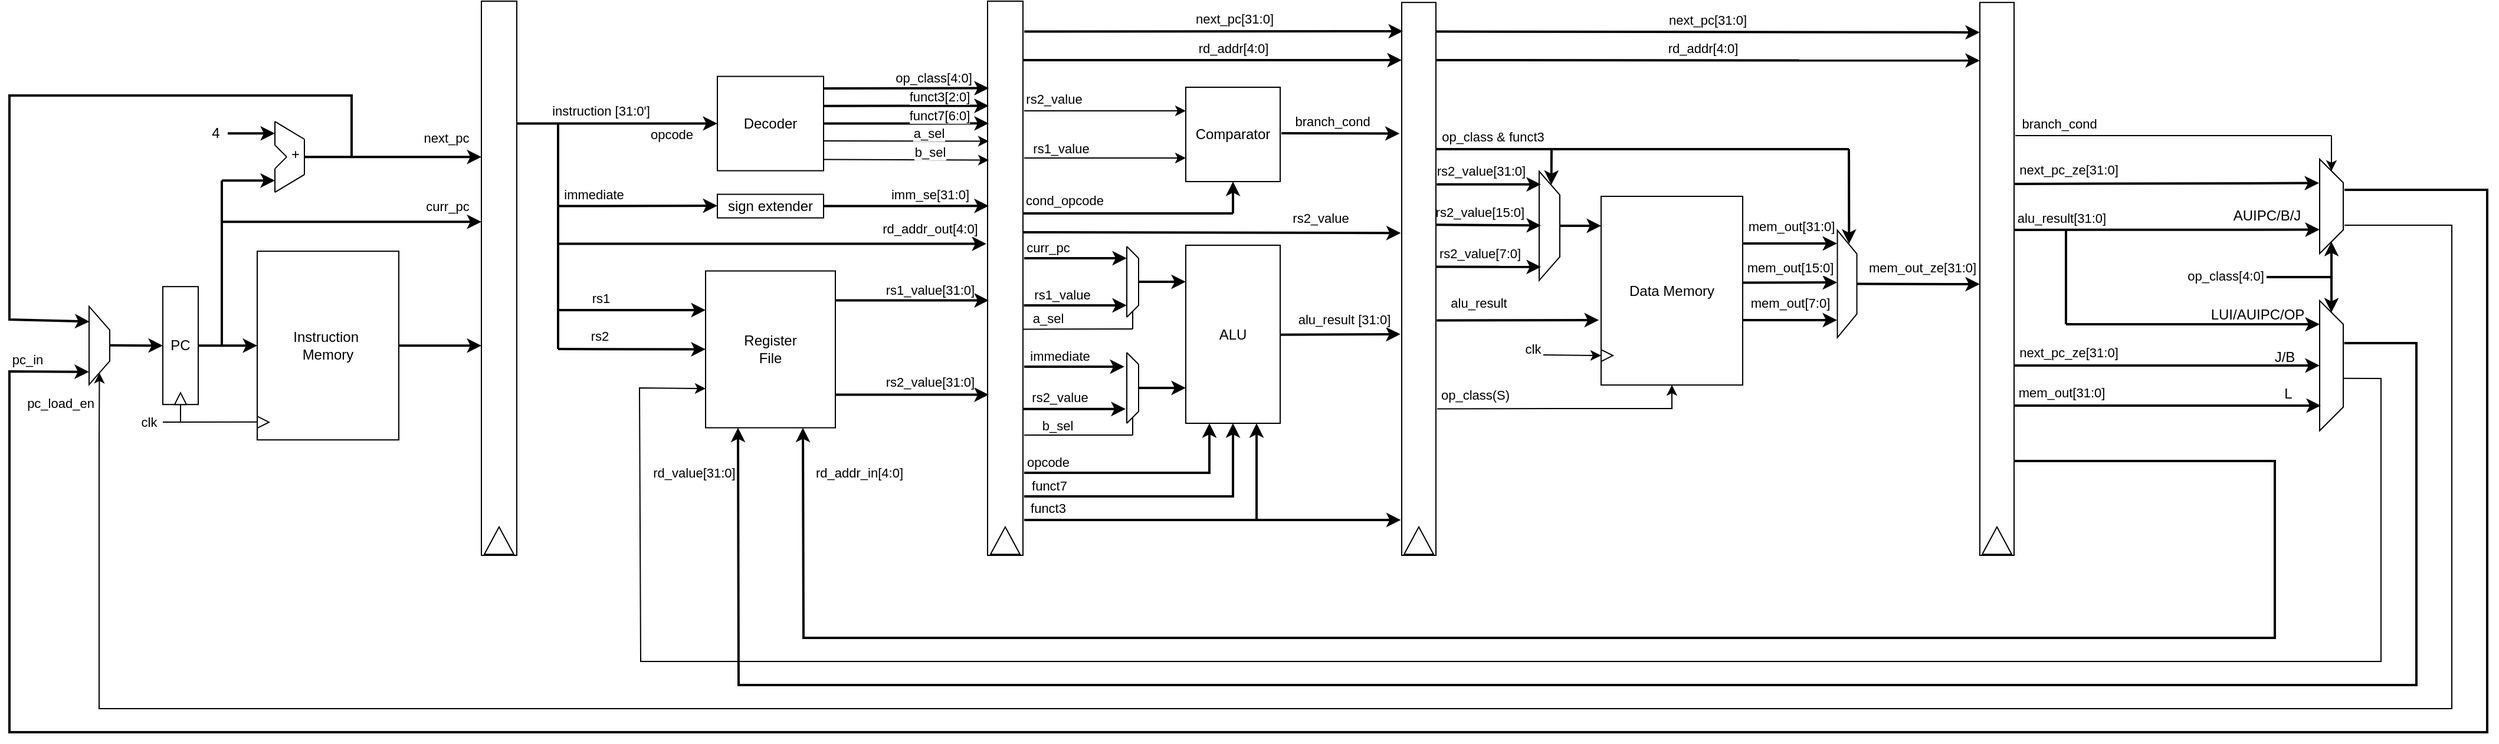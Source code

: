 <mxfile version="27.1.6">
  <diagram name="Page-1" id="jeAPe12Jvo0AdcUDKuSi">
    <mxGraphModel dx="3940" dy="2278" grid="1" gridSize="10" guides="1" tooltips="1" connect="1" arrows="1" fold="1" page="1" pageScale="1" pageWidth="827" pageHeight="1169" math="0" shadow="0">
      <root>
        <mxCell id="0" />
        <mxCell id="1" parent="0" />
        <mxCell id="GgWPGhP955FBsJjcMlRA-1" style="edgeStyle=orthogonalEdgeStyle;rounded=0;orthogonalLoop=1;jettySize=auto;html=1;exitX=1;exitY=0.5;exitDx=0;exitDy=0;strokeWidth=2;" parent="1" source="GgWPGhP955FBsJjcMlRA-3" edge="1">
          <mxGeometry relative="1" as="geometry">
            <mxPoint x="570" y="432.08" as="targetPoint" />
          </mxGeometry>
        </mxCell>
        <mxCell id="GgWPGhP955FBsJjcMlRA-3" value="&lt;div&gt;Instruction&amp;nbsp;&lt;/div&gt;&lt;div&gt;Memory&lt;/div&gt;" style="rounded=0;whiteSpace=wrap;html=1;" parent="1" vertex="1">
          <mxGeometry x="380" y="352.08" width="120" height="160" as="geometry" />
        </mxCell>
        <mxCell id="GgWPGhP955FBsJjcMlRA-8" style="edgeStyle=orthogonalEdgeStyle;rounded=0;orthogonalLoop=1;jettySize=auto;html=1;exitX=1;exitY=0.5;exitDx=0;exitDy=0;entryX=0;entryY=0.5;entryDx=0;entryDy=0;strokeWidth=2;" parent="1" source="GgWPGhP955FBsJjcMlRA-9" target="GgWPGhP955FBsJjcMlRA-3" edge="1">
          <mxGeometry relative="1" as="geometry" />
        </mxCell>
        <mxCell id="GgWPGhP955FBsJjcMlRA-9" value="PC" style="rounded=0;whiteSpace=wrap;html=1;" parent="1" vertex="1">
          <mxGeometry x="300" y="382.08" width="30" height="100" as="geometry" />
        </mxCell>
        <mxCell id="GgWPGhP955FBsJjcMlRA-10" value="" style="endArrow=classic;html=1;rounded=0;strokeWidth=2;entryX=0.794;entryY=1.006;entryDx=0;entryDy=0;entryPerimeter=0;" parent="1" edge="1">
          <mxGeometry width="50" height="50" relative="1" as="geometry">
            <mxPoint x="2149" y="300" as="sourcePoint" />
            <mxPoint x="237.4" y="454.358" as="targetPoint" />
            <Array as="points">
              <mxPoint x="2270" y="300" />
              <mxPoint x="2270" y="760" />
              <mxPoint x="170" y="760" />
              <mxPoint x="170" y="454" />
            </Array>
          </mxGeometry>
        </mxCell>
        <mxCell id="GgWPGhP955FBsJjcMlRA-237" value="pc_in" style="edgeLabel;html=1;align=center;verticalAlign=middle;resizable=0;points=[];" parent="GgWPGhP955FBsJjcMlRA-10" vertex="1" connectable="0">
          <mxGeometry x="0.966" y="2" relative="1" as="geometry">
            <mxPoint x="-1" y="-8" as="offset" />
          </mxGeometry>
        </mxCell>
        <mxCell id="GgWPGhP955FBsJjcMlRA-12" value="" style="endArrow=classic;html=1;rounded=0;entryX=1;entryY=0.5;entryDx=0;entryDy=0;" parent="1" target="_0MflfALVSfiB-92yCqd-18" edge="1">
          <mxGeometry width="50" height="50" relative="1" as="geometry">
            <mxPoint x="2149" y="330" as="sourcePoint" />
            <mxPoint x="246" y="460" as="targetPoint" />
            <Array as="points">
              <mxPoint x="2240" y="330" />
              <mxPoint x="2240" y="740" />
              <mxPoint x="246" y="740" />
              <mxPoint x="246" y="520" />
            </Array>
          </mxGeometry>
        </mxCell>
        <mxCell id="_0MflfALVSfiB-92yCqd-2" value="pc_load_en" style="edgeLabel;html=1;align=center;verticalAlign=middle;resizable=0;points=[];" parent="GgWPGhP955FBsJjcMlRA-12" vertex="1" connectable="0">
          <mxGeometry x="0.976" y="2" relative="1" as="geometry">
            <mxPoint x="-31" y="-8" as="offset" />
          </mxGeometry>
        </mxCell>
        <mxCell id="GgWPGhP955FBsJjcMlRA-14" value="" style="triangle;whiteSpace=wrap;html=1;rotation=-90;" parent="1" vertex="1">
          <mxGeometry x="310" y="472.08" width="10" height="10" as="geometry" />
        </mxCell>
        <mxCell id="GgWPGhP955FBsJjcMlRA-15" value="" style="triangle;whiteSpace=wrap;html=1;rotation=0;" parent="1" vertex="1">
          <mxGeometry x="380" y="492.08" width="10" height="10" as="geometry" />
        </mxCell>
        <mxCell id="GgWPGhP955FBsJjcMlRA-16" value="" style="endArrow=none;html=1;rounded=0;exitX=0;exitY=0.5;exitDx=0;exitDy=0;" parent="1" edge="1">
          <mxGeometry width="50" height="50" relative="1" as="geometry">
            <mxPoint x="380" y="496.91" as="sourcePoint" />
            <mxPoint x="300" y="497" as="targetPoint" />
          </mxGeometry>
        </mxCell>
        <mxCell id="GgWPGhP955FBsJjcMlRA-17" value="&lt;div&gt;clk&lt;/div&gt;" style="edgeLabel;html=1;align=center;verticalAlign=middle;resizable=0;points=[];" parent="GgWPGhP955FBsJjcMlRA-16" vertex="1" connectable="0">
          <mxGeometry x="0.845" y="-3" relative="1" as="geometry">
            <mxPoint x="-18" y="3" as="offset" />
          </mxGeometry>
        </mxCell>
        <mxCell id="GgWPGhP955FBsJjcMlRA-18" value="" style="endArrow=none;html=1;rounded=0;entryX=0;entryY=0.5;entryDx=0;entryDy=0;" parent="1" target="GgWPGhP955FBsJjcMlRA-14" edge="1">
          <mxGeometry width="50" height="50" relative="1" as="geometry">
            <mxPoint x="315" y="492.08" as="sourcePoint" />
            <mxPoint x="314.83" y="482.08" as="targetPoint" />
            <Array as="points" />
          </mxGeometry>
        </mxCell>
        <mxCell id="GgWPGhP955FBsJjcMlRA-19" value="" style="endArrow=none;html=1;rounded=0;entryX=0;entryY=0.5;entryDx=0;entryDy=0;movable=1;resizable=1;rotatable=1;deletable=1;editable=1;locked=0;connectable=1;endSize=6;spacing=1;" parent="1" target="GgWPGhP955FBsJjcMlRA-14" edge="1">
          <mxGeometry width="50" height="50" relative="1" as="geometry">
            <mxPoint x="315" y="497.08" as="sourcePoint" />
            <mxPoint x="315" y="482.08" as="targetPoint" />
            <Array as="points" />
          </mxGeometry>
        </mxCell>
        <mxCell id="GgWPGhP955FBsJjcMlRA-20" value="" style="endArrow=classic;html=1;rounded=0;strokeWidth=2;" parent="1" edge="1">
          <mxGeometry width="50" height="50" relative="1" as="geometry">
            <mxPoint x="350" y="327.08" as="sourcePoint" />
            <mxPoint x="570" y="327.08" as="targetPoint" />
          </mxGeometry>
        </mxCell>
        <mxCell id="GgWPGhP955FBsJjcMlRA-21" value="curr_pc" style="edgeLabel;html=1;align=center;verticalAlign=middle;resizable=0;points=[];" parent="GgWPGhP955FBsJjcMlRA-20" vertex="1" connectable="0">
          <mxGeometry x="-0.001" y="3" relative="1" as="geometry">
            <mxPoint x="81" y="-10" as="offset" />
          </mxGeometry>
        </mxCell>
        <mxCell id="GgWPGhP955FBsJjcMlRA-22" value="" style="endArrow=classic;html=1;rounded=0;strokeWidth=2;" parent="1" edge="1">
          <mxGeometry width="50" height="50" relative="1" as="geometry">
            <mxPoint x="420" y="272.08" as="sourcePoint" />
            <mxPoint x="570" y="272.08" as="targetPoint" />
          </mxGeometry>
        </mxCell>
        <mxCell id="GgWPGhP955FBsJjcMlRA-23" value="next_pc" style="edgeLabel;html=1;align=center;verticalAlign=middle;resizable=0;points=[];" parent="GgWPGhP955FBsJjcMlRA-22" vertex="1" connectable="0">
          <mxGeometry x="0.298" relative="1" as="geometry">
            <mxPoint x="22" y="-16" as="offset" />
          </mxGeometry>
        </mxCell>
        <mxCell id="GgWPGhP955FBsJjcMlRA-24" value="" style="endArrow=none;html=1;rounded=0;" parent="1" edge="1">
          <mxGeometry width="50" height="50" relative="1" as="geometry">
            <mxPoint x="395" y="302.08" as="sourcePoint" />
            <mxPoint x="420" y="287.08" as="targetPoint" />
          </mxGeometry>
        </mxCell>
        <mxCell id="GgWPGhP955FBsJjcMlRA-25" value="" style="endArrow=none;html=1;rounded=0;" parent="1" edge="1">
          <mxGeometry width="50" height="50" relative="1" as="geometry">
            <mxPoint x="420" y="287.08" as="sourcePoint" />
            <mxPoint x="420" y="257.08" as="targetPoint" />
          </mxGeometry>
        </mxCell>
        <mxCell id="GgWPGhP955FBsJjcMlRA-26" value="" style="endArrow=none;html=1;rounded=0;" parent="1" edge="1">
          <mxGeometry width="50" height="50" relative="1" as="geometry">
            <mxPoint x="395" y="242.08" as="sourcePoint" />
            <mxPoint x="420" y="257.08" as="targetPoint" />
          </mxGeometry>
        </mxCell>
        <mxCell id="GgWPGhP955FBsJjcMlRA-27" value="" style="endArrow=none;html=1;rounded=0;" parent="1" edge="1">
          <mxGeometry width="50" height="50" relative="1" as="geometry">
            <mxPoint x="395" y="282.08" as="sourcePoint" />
            <mxPoint x="395" y="302.08" as="targetPoint" />
          </mxGeometry>
        </mxCell>
        <mxCell id="GgWPGhP955FBsJjcMlRA-28" value="" style="endArrow=none;html=1;rounded=0;" parent="1" edge="1">
          <mxGeometry width="50" height="50" relative="1" as="geometry">
            <mxPoint x="395" y="242.08" as="sourcePoint" />
            <mxPoint x="395" y="262.08" as="targetPoint" />
          </mxGeometry>
        </mxCell>
        <mxCell id="GgWPGhP955FBsJjcMlRA-29" value="" style="endArrow=none;html=1;rounded=0;" parent="1" edge="1">
          <mxGeometry width="50" height="50" relative="1" as="geometry">
            <mxPoint x="395" y="282.08" as="sourcePoint" />
            <mxPoint x="405" y="272.08" as="targetPoint" />
          </mxGeometry>
        </mxCell>
        <mxCell id="GgWPGhP955FBsJjcMlRA-30" value="" style="endArrow=none;html=1;rounded=0;" parent="1" edge="1">
          <mxGeometry width="50" height="50" relative="1" as="geometry">
            <mxPoint x="395" y="262.08" as="sourcePoint" />
            <mxPoint x="405" y="272.08" as="targetPoint" />
          </mxGeometry>
        </mxCell>
        <mxCell id="GgWPGhP955FBsJjcMlRA-31" value="&lt;div&gt;+&lt;/div&gt;" style="text;html=1;align=center;verticalAlign=middle;whiteSpace=wrap;rounded=0;" parent="1" vertex="1">
          <mxGeometry x="405" y="267.08" width="15" height="5" as="geometry" />
        </mxCell>
        <mxCell id="GgWPGhP955FBsJjcMlRA-32" value="" style="endArrow=none;html=1;rounded=0;strokeWidth=2;" parent="1" edge="1">
          <mxGeometry width="50" height="50" relative="1" as="geometry">
            <mxPoint x="350" y="432.08" as="sourcePoint" />
            <mxPoint x="350" y="292.08" as="targetPoint" />
          </mxGeometry>
        </mxCell>
        <mxCell id="GgWPGhP955FBsJjcMlRA-33" value="&lt;div&gt;4&lt;/div&gt;" style="text;html=1;align=center;verticalAlign=middle;whiteSpace=wrap;rounded=0;" parent="1" vertex="1">
          <mxGeometry x="340" y="237.08" width="10" height="30" as="geometry" />
        </mxCell>
        <mxCell id="GgWPGhP955FBsJjcMlRA-34" value="" style="endArrow=classic;html=1;rounded=0;strokeWidth=2;" parent="1" edge="1">
          <mxGeometry width="50" height="50" relative="1" as="geometry">
            <mxPoint x="350" y="292.08" as="sourcePoint" />
            <mxPoint x="395" y="292.08" as="targetPoint" />
          </mxGeometry>
        </mxCell>
        <mxCell id="GgWPGhP955FBsJjcMlRA-35" value="" style="endArrow=classic;html=1;rounded=0;strokeWidth=2;" parent="1" edge="1">
          <mxGeometry width="50" height="50" relative="1" as="geometry">
            <mxPoint x="355" y="252.08" as="sourcePoint" />
            <mxPoint x="395" y="252.08" as="targetPoint" />
          </mxGeometry>
        </mxCell>
        <mxCell id="GgWPGhP955FBsJjcMlRA-55" value="" style="endArrow=classic;html=1;rounded=0;entryX=0;entryY=0.75;entryDx=0;entryDy=0;exitX=0.598;exitY=0.009;exitDx=0;exitDy=0;exitPerimeter=0;" parent="1" source="GgWPGhP955FBsJjcMlRA-178" edge="1" target="gbBY1x8hugoj5Ck36s1q-1">
          <mxGeometry width="50" height="50" relative="1" as="geometry">
            <mxPoint x="2150" y="460" as="sourcePoint" />
            <mxPoint x="760" y="503" as="targetPoint" />
            <Array as="points">
              <mxPoint x="2180" y="460" />
              <mxPoint x="2180" y="700" />
              <mxPoint x="705" y="700" />
              <mxPoint x="704" y="468" />
            </Array>
          </mxGeometry>
        </mxCell>
        <mxCell id="GgWPGhP955FBsJjcMlRA-95" value="" style="endArrow=classic;html=1;rounded=0;strokeWidth=2;entryX=0.25;entryY=1;entryDx=0;entryDy=0;exitX=0.326;exitY=-0.04;exitDx=0;exitDy=0;exitPerimeter=0;" parent="1" source="GgWPGhP955FBsJjcMlRA-178" target="gbBY1x8hugoj5Ck36s1q-1" edge="1">
          <mxGeometry width="50" height="50" relative="1" as="geometry">
            <mxPoint x="2260" y="400" as="sourcePoint" />
            <mxPoint x="760" y="526" as="targetPoint" />
            <Array as="points">
              <mxPoint x="2210" y="430" />
              <mxPoint x="2210" y="720" />
              <mxPoint x="788" y="720" />
            </Array>
          </mxGeometry>
        </mxCell>
        <mxCell id="gbBY1x8hugoj5Ck36s1q-50" value="rd_value[31:0]" style="edgeLabel;html=1;align=center;verticalAlign=middle;resizable=0;points=[];" vertex="1" connectable="0" parent="GgWPGhP955FBsJjcMlRA-95">
          <mxGeometry x="0.941" y="-1" relative="1" as="geometry">
            <mxPoint x="-39" y="-21" as="offset" />
          </mxGeometry>
        </mxCell>
        <mxCell id="GgWPGhP955FBsJjcMlRA-97" value="Comparator" style="whiteSpace=wrap;html=1;aspect=fixed;" parent="1" vertex="1">
          <mxGeometry x="1167" y="213" width="80" height="80" as="geometry" />
        </mxCell>
        <mxCell id="GgWPGhP955FBsJjcMlRA-98" value="" style="endArrow=none;html=1;rounded=0;" parent="1" edge="1">
          <mxGeometry width="50" height="50" relative="1" as="geometry">
            <mxPoint x="1117" y="498" as="sourcePoint" />
            <mxPoint x="1127" y="488" as="targetPoint" />
          </mxGeometry>
        </mxCell>
        <mxCell id="GgWPGhP955FBsJjcMlRA-99" value="" style="endArrow=none;html=1;rounded=0;" parent="1" edge="1">
          <mxGeometry width="50" height="50" relative="1" as="geometry">
            <mxPoint x="1117" y="438" as="sourcePoint" />
            <mxPoint x="1127" y="448" as="targetPoint" />
          </mxGeometry>
        </mxCell>
        <mxCell id="GgWPGhP955FBsJjcMlRA-100" value="" style="endArrow=none;html=1;rounded=0;" parent="1" edge="1">
          <mxGeometry width="50" height="50" relative="1" as="geometry">
            <mxPoint x="1127" y="488" as="sourcePoint" />
            <mxPoint x="1127" y="448" as="targetPoint" />
          </mxGeometry>
        </mxCell>
        <mxCell id="GgWPGhP955FBsJjcMlRA-101" value="" style="endArrow=none;html=1;rounded=0;" parent="1" edge="1">
          <mxGeometry width="50" height="50" relative="1" as="geometry">
            <mxPoint x="1117" y="498" as="sourcePoint" />
            <mxPoint x="1117" y="438" as="targetPoint" />
          </mxGeometry>
        </mxCell>
        <mxCell id="GgWPGhP955FBsJjcMlRA-102" value="" style="endArrow=none;html=1;rounded=0;" parent="1" edge="1">
          <mxGeometry width="50" height="50" relative="1" as="geometry">
            <mxPoint x="1117" y="408" as="sourcePoint" />
            <mxPoint x="1127" y="398" as="targetPoint" />
          </mxGeometry>
        </mxCell>
        <mxCell id="GgWPGhP955FBsJjcMlRA-103" value="" style="endArrow=none;html=1;rounded=0;" parent="1" edge="1">
          <mxGeometry width="50" height="50" relative="1" as="geometry">
            <mxPoint x="1117" y="348" as="sourcePoint" />
            <mxPoint x="1127" y="358" as="targetPoint" />
          </mxGeometry>
        </mxCell>
        <mxCell id="GgWPGhP955FBsJjcMlRA-104" value="" style="endArrow=none;html=1;rounded=0;" parent="1" edge="1">
          <mxGeometry width="50" height="50" relative="1" as="geometry">
            <mxPoint x="1127" y="398" as="sourcePoint" />
            <mxPoint x="1127" y="358" as="targetPoint" />
          </mxGeometry>
        </mxCell>
        <mxCell id="GgWPGhP955FBsJjcMlRA-105" value="" style="endArrow=none;html=1;rounded=0;" parent="1" edge="1">
          <mxGeometry width="50" height="50" relative="1" as="geometry">
            <mxPoint x="1117" y="408" as="sourcePoint" />
            <mxPoint x="1117" y="348" as="targetPoint" />
          </mxGeometry>
        </mxCell>
        <mxCell id="GgWPGhP955FBsJjcMlRA-106" value="&lt;div&gt;ALU&lt;/div&gt;" style="rounded=0;whiteSpace=wrap;html=1;rotation=0;" parent="1" vertex="1">
          <mxGeometry x="1167" y="347" width="80" height="151" as="geometry" />
        </mxCell>
        <mxCell id="GgWPGhP955FBsJjcMlRA-107" value="" style="endArrow=classic;html=1;rounded=0;strokeWidth=2;" parent="1" edge="1">
          <mxGeometry width="50" height="50" relative="1" as="geometry">
            <mxPoint x="1127" y="378" as="sourcePoint" />
            <mxPoint x="1167" y="378" as="targetPoint" />
          </mxGeometry>
        </mxCell>
        <mxCell id="GgWPGhP955FBsJjcMlRA-108" value="" style="endArrow=classic;html=1;rounded=0;strokeWidth=2;" parent="1" edge="1">
          <mxGeometry width="50" height="50" relative="1" as="geometry">
            <mxPoint x="1127" y="468" as="sourcePoint" />
            <mxPoint x="1167" y="468" as="targetPoint" />
          </mxGeometry>
        </mxCell>
        <mxCell id="GgWPGhP955FBsJjcMlRA-109" value="" style="endArrow=none;html=1;rounded=0;" parent="1" edge="1">
          <mxGeometry width="50" height="50" relative="1" as="geometry">
            <mxPoint x="1122" y="418" as="sourcePoint" />
            <mxPoint x="1122" y="403" as="targetPoint" />
          </mxGeometry>
        </mxCell>
        <mxCell id="GgWPGhP955FBsJjcMlRA-110" value="" style="endArrow=none;html=1;rounded=0;" parent="1" edge="1">
          <mxGeometry width="50" height="50" relative="1" as="geometry">
            <mxPoint x="1122" y="508" as="sourcePoint" />
            <mxPoint x="1122" y="493" as="targetPoint" />
          </mxGeometry>
        </mxCell>
        <mxCell id="GgWPGhP955FBsJjcMlRA-111" value="" style="endArrow=none;html=1;rounded=0;exitX=1.004;exitY=0.592;exitDx=0;exitDy=0;exitPerimeter=0;" parent="1" source="GgWPGhP955FBsJjcMlRA-201" edge="1">
          <mxGeometry width="50" height="50" relative="1" as="geometry">
            <mxPoint x="1067" y="418" as="sourcePoint" />
            <mxPoint x="1122" y="418" as="targetPoint" />
          </mxGeometry>
        </mxCell>
        <mxCell id="GgWPGhP955FBsJjcMlRA-112" value="&lt;div&gt;a_sel&lt;/div&gt;" style="edgeLabel;html=1;align=center;verticalAlign=middle;resizable=0;points=[];" parent="GgWPGhP955FBsJjcMlRA-111" vertex="1" connectable="0">
          <mxGeometry x="-0.818" y="1" relative="1" as="geometry">
            <mxPoint x="12" y="-8" as="offset" />
          </mxGeometry>
        </mxCell>
        <mxCell id="GgWPGhP955FBsJjcMlRA-113" value="" style="endArrow=none;html=1;rounded=0;" parent="1" edge="1">
          <mxGeometry width="50" height="50" relative="1" as="geometry">
            <mxPoint x="1030" y="508" as="sourcePoint" />
            <mxPoint x="1122" y="508" as="targetPoint" />
          </mxGeometry>
        </mxCell>
        <mxCell id="GgWPGhP955FBsJjcMlRA-114" value="&lt;div&gt;b_sel&lt;/div&gt;" style="edgeLabel;html=1;align=center;verticalAlign=middle;resizable=0;points=[];" parent="GgWPGhP955FBsJjcMlRA-113" vertex="1" connectable="0">
          <mxGeometry x="-0.891" relative="1" as="geometry">
            <mxPoint x="23" y="-8" as="offset" />
          </mxGeometry>
        </mxCell>
        <mxCell id="GgWPGhP955FBsJjcMlRA-115" value="" style="endArrow=classic;html=1;rounded=0;strokeWidth=2;entryX=0.25;entryY=1;entryDx=0;entryDy=0;" parent="1" target="GgWPGhP955FBsJjcMlRA-106" edge="1">
          <mxGeometry width="50" height="50" relative="1" as="geometry">
            <mxPoint x="1030" y="540" as="sourcePoint" />
            <mxPoint x="1180" y="498" as="targetPoint" />
            <Array as="points">
              <mxPoint x="1187" y="540" />
            </Array>
          </mxGeometry>
        </mxCell>
        <mxCell id="GgWPGhP955FBsJjcMlRA-215" value="opcode" style="edgeLabel;html=1;align=center;verticalAlign=middle;resizable=0;points=[];" parent="GgWPGhP955FBsJjcMlRA-115" vertex="1" connectable="0">
          <mxGeometry x="-0.596" y="2" relative="1" as="geometry">
            <mxPoint x="-20" y="-7" as="offset" />
          </mxGeometry>
        </mxCell>
        <mxCell id="GgWPGhP955FBsJjcMlRA-118" value="" style="endArrow=classic;html=1;rounded=0;strokeWidth=2;" parent="1" edge="1">
          <mxGeometry width="50" height="50" relative="1" as="geometry">
            <mxPoint x="1030" y="450" as="sourcePoint" />
            <mxPoint x="1115" y="450" as="targetPoint" />
          </mxGeometry>
        </mxCell>
        <mxCell id="GgWPGhP955FBsJjcMlRA-119" value="immediate" style="edgeLabel;html=1;align=center;verticalAlign=middle;resizable=0;points=[];" parent="GgWPGhP955FBsJjcMlRA-118" vertex="1" connectable="0">
          <mxGeometry x="-0.691" y="-1" relative="1" as="geometry">
            <mxPoint x="17" y="-10" as="offset" />
          </mxGeometry>
        </mxCell>
        <mxCell id="GgWPGhP955FBsJjcMlRA-120" value="" style="endArrow=classic;html=1;rounded=0;strokeWidth=2;" parent="1" edge="1">
          <mxGeometry width="50" height="50" relative="1" as="geometry">
            <mxPoint x="1029" y="485.88" as="sourcePoint" />
            <mxPoint x="1116" y="485.88" as="targetPoint" />
          </mxGeometry>
        </mxCell>
        <mxCell id="GgWPGhP955FBsJjcMlRA-121" value="rs2_value" style="edgeLabel;html=1;align=center;verticalAlign=middle;resizable=0;points=[];" parent="GgWPGhP955FBsJjcMlRA-120" vertex="1" connectable="0">
          <mxGeometry x="-0.286" relative="1" as="geometry">
            <mxPoint y="-10" as="offset" />
          </mxGeometry>
        </mxCell>
        <mxCell id="GgWPGhP955FBsJjcMlRA-122" value="" style="endArrow=classic;html=1;rounded=0;strokeWidth=2;exitX=1.027;exitY=0.549;exitDx=0;exitDy=0;exitPerimeter=0;" parent="1" source="GgWPGhP955FBsJjcMlRA-201" edge="1">
          <mxGeometry width="50" height="50" relative="1" as="geometry">
            <mxPoint x="1067" y="398" as="sourcePoint" />
            <mxPoint x="1117" y="398" as="targetPoint" />
          </mxGeometry>
        </mxCell>
        <mxCell id="GgWPGhP955FBsJjcMlRA-123" value="rs1_value" style="edgeLabel;html=1;align=center;verticalAlign=middle;resizable=0;points=[];" parent="GgWPGhP955FBsJjcMlRA-122" vertex="1" connectable="0">
          <mxGeometry x="-0.615" relative="1" as="geometry">
            <mxPoint x="15" y="-9" as="offset" />
          </mxGeometry>
        </mxCell>
        <mxCell id="GgWPGhP955FBsJjcMlRA-124" value="" style="endArrow=classic;html=1;rounded=0;strokeWidth=2;" parent="1" edge="1">
          <mxGeometry width="50" height="50" relative="1" as="geometry">
            <mxPoint x="1030" y="358" as="sourcePoint" />
            <mxPoint x="1117" y="358" as="targetPoint" />
          </mxGeometry>
        </mxCell>
        <mxCell id="GgWPGhP955FBsJjcMlRA-125" value="curr_pc" style="edgeLabel;html=1;align=center;verticalAlign=middle;resizable=0;points=[];" parent="GgWPGhP955FBsJjcMlRA-124" vertex="1" connectable="0">
          <mxGeometry x="-0.768" y="1" relative="1" as="geometry">
            <mxPoint x="10" y="-8" as="offset" />
          </mxGeometry>
        </mxCell>
        <mxCell id="GgWPGhP955FBsJjcMlRA-126" value="" style="endArrow=classic;html=1;rounded=0;strokeWidth=2;" parent="1" edge="1">
          <mxGeometry width="50" height="50" relative="1" as="geometry">
            <mxPoint x="1207" y="320" as="sourcePoint" />
            <mxPoint x="1207" y="293" as="targetPoint" />
          </mxGeometry>
        </mxCell>
        <mxCell id="GgWPGhP955FBsJjcMlRA-127" value="" style="endArrow=none;html=1;rounded=0;strokeWidth=2;exitX=0.98;exitY=0.383;exitDx=0;exitDy=0;exitPerimeter=0;" parent="1" source="GgWPGhP955FBsJjcMlRA-201" edge="1">
          <mxGeometry width="50" height="50" relative="1" as="geometry">
            <mxPoint x="1067" y="318" as="sourcePoint" />
            <mxPoint x="1207" y="320" as="targetPoint" />
          </mxGeometry>
        </mxCell>
        <mxCell id="GgWPGhP955FBsJjcMlRA-128" value="cond_opcode" style="edgeLabel;html=1;align=center;verticalAlign=middle;resizable=0;points=[];" parent="GgWPGhP955FBsJjcMlRA-127" vertex="1" connectable="0">
          <mxGeometry x="-0.883" y="-1" relative="1" as="geometry">
            <mxPoint x="25" y="-12" as="offset" />
          </mxGeometry>
        </mxCell>
        <mxCell id="GgWPGhP955FBsJjcMlRA-129" value="" style="endArrow=classic;html=1;rounded=0;" parent="1" edge="1">
          <mxGeometry width="50" height="50" relative="1" as="geometry">
            <mxPoint x="1030" y="273" as="sourcePoint" />
            <mxPoint x="1167" y="273" as="targetPoint" />
          </mxGeometry>
        </mxCell>
        <mxCell id="GgWPGhP955FBsJjcMlRA-130" value="rs1_value" style="edgeLabel;html=1;align=center;verticalAlign=middle;resizable=0;points=[];" parent="GgWPGhP955FBsJjcMlRA-129" vertex="1" connectable="0">
          <mxGeometry x="-0.64" y="-1" relative="1" as="geometry">
            <mxPoint x="6" y="-9" as="offset" />
          </mxGeometry>
        </mxCell>
        <mxCell id="GgWPGhP955FBsJjcMlRA-131" value="" style="endArrow=classic;html=1;rounded=0;entryX=-0.005;entryY=0.869;entryDx=0;entryDy=0;entryPerimeter=0;" parent="1" edge="1">
          <mxGeometry width="50" height="50" relative="1" as="geometry">
            <mxPoint x="1030" y="233" as="sourcePoint" />
            <mxPoint x="1167" y="233" as="targetPoint" />
          </mxGeometry>
        </mxCell>
        <mxCell id="GgWPGhP955FBsJjcMlRA-132" value="rs2_value" style="edgeLabel;html=1;align=center;verticalAlign=middle;resizable=0;points=[];" parent="GgWPGhP955FBsJjcMlRA-131" vertex="1" connectable="0">
          <mxGeometry x="-0.72" y="1" relative="1" as="geometry">
            <mxPoint x="6" y="-9" as="offset" />
          </mxGeometry>
        </mxCell>
        <mxCell id="GgWPGhP955FBsJjcMlRA-133" value="" style="endArrow=classic;html=1;rounded=0;strokeWidth=2;entryX=-0.061;entryY=0.237;entryDx=0;entryDy=0;entryPerimeter=0;" parent="1" target="GgWPGhP955FBsJjcMlRA-206" edge="1">
          <mxGeometry width="50" height="50" relative="1" as="geometry">
            <mxPoint x="1248" y="252" as="sourcePoint" />
            <mxPoint x="1327" y="252" as="targetPoint" />
          </mxGeometry>
        </mxCell>
        <mxCell id="GgWPGhP955FBsJjcMlRA-134" value="branch_cond" style="edgeLabel;html=1;align=center;verticalAlign=middle;resizable=0;points=[];" parent="GgWPGhP955FBsJjcMlRA-133" vertex="1" connectable="0">
          <mxGeometry x="0.644" y="2" relative="1" as="geometry">
            <mxPoint x="-40" y="-8" as="offset" />
          </mxGeometry>
        </mxCell>
        <mxCell id="GgWPGhP955FBsJjcMlRA-135" value="" style="endArrow=classic;html=1;rounded=0;strokeWidth=2;exitX=1;exitY=0.25;exitDx=0;exitDy=0;entryX=-0.039;entryY=0.6;entryDx=0;entryDy=0;entryPerimeter=0;" parent="1" target="GgWPGhP955FBsJjcMlRA-206" edge="1">
          <mxGeometry width="50" height="50" relative="1" as="geometry">
            <mxPoint x="1247" y="422.88" as="sourcePoint" />
            <mxPoint x="1350" y="423" as="targetPoint" />
          </mxGeometry>
        </mxCell>
        <mxCell id="GgWPGhP955FBsJjcMlRA-136" value="alu_result [31:0]" style="edgeLabel;html=1;align=center;verticalAlign=middle;resizable=0;points=[];" parent="GgWPGhP955FBsJjcMlRA-135" vertex="1" connectable="0">
          <mxGeometry x="0.44" y="1" relative="1" as="geometry">
            <mxPoint x="-20" y="-12" as="offset" />
          </mxGeometry>
        </mxCell>
        <mxCell id="GgWPGhP955FBsJjcMlRA-140" value="Data Memory" style="rounded=0;whiteSpace=wrap;html=1;" parent="1" vertex="1">
          <mxGeometry x="1519" y="305.54" width="120" height="160" as="geometry" />
        </mxCell>
        <mxCell id="GgWPGhP955FBsJjcMlRA-141" value="" style="endArrow=classic;html=1;rounded=0;entryX=0;entryY=0.5;entryDx=0;entryDy=0;strokeWidth=1;" parent="1" target="GgWPGhP955FBsJjcMlRA-143" edge="1">
          <mxGeometry width="50" height="50" relative="1" as="geometry">
            <mxPoint x="1470" y="440" as="sourcePoint" />
            <mxPoint x="1539" y="441.36" as="targetPoint" />
          </mxGeometry>
        </mxCell>
        <mxCell id="GgWPGhP955FBsJjcMlRA-142" value="clk" style="edgeLabel;html=1;align=center;verticalAlign=middle;resizable=0;points=[];" parent="GgWPGhP955FBsJjcMlRA-141" vertex="1" connectable="0">
          <mxGeometry x="-0.901" y="1" relative="1" as="geometry">
            <mxPoint x="-12" y="-4" as="offset" />
          </mxGeometry>
        </mxCell>
        <mxCell id="GgWPGhP955FBsJjcMlRA-143" value="" style="triangle;whiteSpace=wrap;html=1;" parent="1" vertex="1">
          <mxGeometry x="1519" y="435.54" width="10" height="10" as="geometry" />
        </mxCell>
        <mxCell id="GgWPGhP955FBsJjcMlRA-144" value="" style="endArrow=classic;html=1;rounded=0;strokeWidth=2;entryX=-0.016;entryY=0.656;entryDx=0;entryDy=0;entryPerimeter=0;exitX=1.025;exitY=0.575;exitDx=0;exitDy=0;exitPerimeter=0;" parent="1" source="GgWPGhP955FBsJjcMlRA-206" target="GgWPGhP955FBsJjcMlRA-140" edge="1">
          <mxGeometry width="50" height="50" relative="1" as="geometry">
            <mxPoint x="1380" y="410" as="sourcePoint" />
            <mxPoint x="1467.52" y="410.54" as="targetPoint" />
          </mxGeometry>
        </mxCell>
        <mxCell id="GgWPGhP955FBsJjcMlRA-145" value="alu_result" style="edgeLabel;html=1;align=center;verticalAlign=middle;resizable=0;points=[];" parent="GgWPGhP955FBsJjcMlRA-144" vertex="1" connectable="0">
          <mxGeometry x="-0.899" y="-2" relative="1" as="geometry">
            <mxPoint x="28" y="-17" as="offset" />
          </mxGeometry>
        </mxCell>
        <mxCell id="GgWPGhP955FBsJjcMlRA-146" value="" style="endArrow=classic;html=1;rounded=0;strokeWidth=2;" parent="1" edge="1">
          <mxGeometry width="50" height="50" relative="1" as="geometry">
            <mxPoint x="1484" y="330.54" as="sourcePoint" />
            <mxPoint x="1519" y="330.54" as="targetPoint" />
          </mxGeometry>
        </mxCell>
        <mxCell id="GgWPGhP955FBsJjcMlRA-147" value="" style="endArrow=classic;html=1;rounded=0;exitX=1.034;exitY=0.735;exitDx=0;exitDy=0;exitPerimeter=0;" parent="1" source="GgWPGhP955FBsJjcMlRA-206" edge="1">
          <mxGeometry width="50" height="50" relative="1" as="geometry">
            <mxPoint x="1384" y="485.54" as="sourcePoint" />
            <mxPoint x="1579" y="465.54" as="targetPoint" />
            <Array as="points">
              <mxPoint x="1479" y="485.54" />
              <mxPoint x="1579" y="485.54" />
            </Array>
          </mxGeometry>
        </mxCell>
        <mxCell id="GgWPGhP955FBsJjcMlRA-148" value="op_class(S)" style="edgeLabel;html=1;align=center;verticalAlign=middle;resizable=0;points=[];" parent="GgWPGhP955FBsJjcMlRA-147" vertex="1" connectable="0">
          <mxGeometry x="-0.476" y="1" relative="1" as="geometry">
            <mxPoint x="-26" y="-11" as="offset" />
          </mxGeometry>
        </mxCell>
        <mxCell id="GgWPGhP955FBsJjcMlRA-149" value="" style="endArrow=classic;html=1;rounded=0;strokeWidth=2;" parent="1" edge="1">
          <mxGeometry width="50" height="50" relative="1" as="geometry">
            <mxPoint x="1639" y="345.54" as="sourcePoint" />
            <mxPoint x="1719" y="345.54" as="targetPoint" />
          </mxGeometry>
        </mxCell>
        <mxCell id="GgWPGhP955FBsJjcMlRA-150" value="mem_out[31:0]" style="edgeLabel;html=1;align=center;verticalAlign=middle;resizable=0;points=[];" parent="GgWPGhP955FBsJjcMlRA-149" vertex="1" connectable="0">
          <mxGeometry x="-0.563" relative="1" as="geometry">
            <mxPoint x="23" y="-15" as="offset" />
          </mxGeometry>
        </mxCell>
        <mxCell id="GgWPGhP955FBsJjcMlRA-151" value="" style="shape=trapezoid;perimeter=trapezoidPerimeter;whiteSpace=wrap;html=1;fixedSize=1;rotation=90;" parent="1" vertex="1">
          <mxGeometry x="1682" y="371.54" width="91" height="16.5" as="geometry" />
        </mxCell>
        <mxCell id="GgWPGhP955FBsJjcMlRA-152" value="&amp;nbsp;" style="shape=trapezoid;perimeter=trapezoidPerimeter;whiteSpace=wrap;html=1;fixedSize=1;rotation=90;" parent="1" vertex="1">
          <mxGeometry x="1429" y="321.79" width="92.5" height="17.5" as="geometry" />
        </mxCell>
        <mxCell id="GgWPGhP955FBsJjcMlRA-153" value="" style="endArrow=classic;html=1;rounded=0;strokeWidth=2;exitX=1.008;exitY=0.478;exitDx=0;exitDy=0;exitPerimeter=0;" parent="1" source="GgWPGhP955FBsJjcMlRA-206" edge="1">
          <mxGeometry width="50" height="50" relative="1" as="geometry">
            <mxPoint x="1384" y="365.4" as="sourcePoint" />
            <mxPoint x="1468" y="365.4" as="targetPoint" />
          </mxGeometry>
        </mxCell>
        <mxCell id="GgWPGhP955FBsJjcMlRA-154" value="rs2_value[7:0]" style="edgeLabel;html=1;align=center;verticalAlign=middle;resizable=0;points=[];" parent="GgWPGhP955FBsJjcMlRA-153" vertex="1" connectable="0">
          <mxGeometry x="-0.847" relative="1" as="geometry">
            <mxPoint x="30" y="-11" as="offset" />
          </mxGeometry>
        </mxCell>
        <mxCell id="GgWPGhP955FBsJjcMlRA-155" value="" style="endArrow=classic;html=1;rounded=0;strokeWidth=2;exitX=1.008;exitY=0.402;exitDx=0;exitDy=0;exitPerimeter=0;" parent="1" source="GgWPGhP955FBsJjcMlRA-206" edge="1">
          <mxGeometry width="50" height="50" relative="1" as="geometry">
            <mxPoint x="1384" y="330" as="sourcePoint" />
            <mxPoint x="1468" y="330.23" as="targetPoint" />
          </mxGeometry>
        </mxCell>
        <mxCell id="GgWPGhP955FBsJjcMlRA-156" value="rs2_value[15:0]" style="edgeLabel;html=1;align=center;verticalAlign=middle;resizable=0;points=[];" parent="GgWPGhP955FBsJjcMlRA-155" vertex="1" connectable="0">
          <mxGeometry x="-0.774" relative="1" as="geometry">
            <mxPoint x="27" y="-11" as="offset" />
          </mxGeometry>
        </mxCell>
        <mxCell id="GgWPGhP955FBsJjcMlRA-157" value="" style="endArrow=classic;html=1;rounded=0;strokeWidth=2;exitX=1.025;exitY=0.329;exitDx=0;exitDy=0;exitPerimeter=0;" parent="1" source="GgWPGhP955FBsJjcMlRA-206" edge="1">
          <mxGeometry width="50" height="50" relative="1" as="geometry">
            <mxPoint x="1384" y="295.4" as="sourcePoint" />
            <mxPoint x="1468" y="295.4" as="targetPoint" />
          </mxGeometry>
        </mxCell>
        <mxCell id="GgWPGhP955FBsJjcMlRA-158" value="rs2_value[31:0]" style="edgeLabel;html=1;align=center;verticalAlign=middle;resizable=0;points=[];" parent="GgWPGhP955FBsJjcMlRA-157" vertex="1" connectable="0">
          <mxGeometry x="-0.476" y="1" relative="1" as="geometry">
            <mxPoint x="14" y="-11" as="offset" />
          </mxGeometry>
        </mxCell>
        <mxCell id="GgWPGhP955FBsJjcMlRA-159" value="" style="endArrow=classic;html=1;rounded=0;strokeWidth=2;" parent="1" edge="1">
          <mxGeometry width="50" height="50" relative="1" as="geometry">
            <mxPoint x="1639" y="378.69" as="sourcePoint" />
            <mxPoint x="1719" y="378.54" as="targetPoint" />
          </mxGeometry>
        </mxCell>
        <mxCell id="GgWPGhP955FBsJjcMlRA-160" value="" style="endArrow=classic;html=1;rounded=0;strokeWidth=2;" parent="1" edge="1">
          <mxGeometry width="50" height="50" relative="1" as="geometry">
            <mxPoint x="1639" y="410.54" as="sourcePoint" />
            <mxPoint x="1719" y="410.54" as="targetPoint" />
          </mxGeometry>
        </mxCell>
        <mxCell id="GgWPGhP955FBsJjcMlRA-161" value="&lt;div&gt;mem_out[15:0]&lt;/div&gt;" style="edgeLabel;html=1;align=center;verticalAlign=middle;resizable=0;points=[];" parent="1" vertex="1" connectable="0">
          <mxGeometry x="1679" y="365.54" as="geometry" />
        </mxCell>
        <mxCell id="GgWPGhP955FBsJjcMlRA-162" value="mem_out[7:0]" style="edgeLabel;html=1;align=center;verticalAlign=middle;resizable=0;points=[];" parent="1" vertex="1" connectable="0">
          <mxGeometry x="1679" y="395.54" as="geometry" />
        </mxCell>
        <mxCell id="GgWPGhP955FBsJjcMlRA-163" value="" style="endArrow=none;html=1;rounded=0;strokeWidth=2;" parent="1" edge="1">
          <mxGeometry width="50" height="50" relative="1" as="geometry">
            <mxPoint x="1379" y="265.54" as="sourcePoint" />
            <mxPoint x="1729" y="265.54" as="targetPoint" />
          </mxGeometry>
        </mxCell>
        <mxCell id="GgWPGhP955FBsJjcMlRA-164" value="op_class &amp;amp; funct3" style="edgeLabel;html=1;align=center;verticalAlign=middle;resizable=0;points=[];" parent="GgWPGhP955FBsJjcMlRA-163" vertex="1" connectable="0">
          <mxGeometry x="-0.865" y="-1" relative="1" as="geometry">
            <mxPoint x="24" y="-12" as="offset" />
          </mxGeometry>
        </mxCell>
        <mxCell id="GgWPGhP955FBsJjcMlRA-165" value="" style="endArrow=classic;html=1;rounded=0;exitX=0.5;exitY=0;exitDx=0;exitDy=0;strokeWidth=2;" parent="1" source="GgWPGhP955FBsJjcMlRA-151" edge="1">
          <mxGeometry width="50" height="50" relative="1" as="geometry">
            <mxPoint x="1734" y="379.69" as="sourcePoint" />
            <mxPoint x="1840" y="380" as="targetPoint" />
          </mxGeometry>
        </mxCell>
        <mxCell id="GgWPGhP955FBsJjcMlRA-166" value="mem_out_ze[31:0]" style="edgeLabel;html=1;align=center;verticalAlign=middle;resizable=0;points=[];" parent="GgWPGhP955FBsJjcMlRA-165" vertex="1" connectable="0">
          <mxGeometry x="0.185" y="1" relative="1" as="geometry">
            <mxPoint x="-7" y="-13" as="offset" />
          </mxGeometry>
        </mxCell>
        <mxCell id="GgWPGhP955FBsJjcMlRA-167" value="" style="endArrow=classic;html=1;rounded=0;entryX=0.126;entryY=0.4;entryDx=0;entryDy=0;entryPerimeter=0;strokeWidth=2;" parent="1" target="GgWPGhP955FBsJjcMlRA-151" edge="1">
          <mxGeometry width="50" height="50" relative="1" as="geometry">
            <mxPoint x="1729" y="265.54" as="sourcePoint" />
            <mxPoint x="1779" y="215.54" as="targetPoint" />
          </mxGeometry>
        </mxCell>
        <mxCell id="GgWPGhP955FBsJjcMlRA-168" value="" style="endArrow=classic;html=1;rounded=0;entryX=0.124;entryY=0.411;entryDx=0;entryDy=0;entryPerimeter=0;strokeWidth=2;" parent="1" target="GgWPGhP955FBsJjcMlRA-152" edge="1">
          <mxGeometry width="50" height="50" relative="1" as="geometry">
            <mxPoint x="1477" y="265.54" as="sourcePoint" />
            <mxPoint x="1524" y="215.54" as="targetPoint" />
          </mxGeometry>
        </mxCell>
        <mxCell id="GgWPGhP955FBsJjcMlRA-170" value="" style="shape=trapezoid;perimeter=trapezoidPerimeter;whiteSpace=wrap;html=1;fixedSize=1;rotation=90;" parent="1" vertex="1">
          <mxGeometry x="2098" y="304" width="80" height="20" as="geometry" />
        </mxCell>
        <mxCell id="GgWPGhP955FBsJjcMlRA-171" value="" style="endArrow=classic;html=1;rounded=0;entryX=0;entryY=0.5;entryDx=0;entryDy=0;" parent="1" target="GgWPGhP955FBsJjcMlRA-170" edge="1">
          <mxGeometry width="50" height="50" relative="1" as="geometry">
            <mxPoint x="2138" y="254" as="sourcePoint" />
            <mxPoint x="2138" y="224" as="targetPoint" />
          </mxGeometry>
        </mxCell>
        <mxCell id="GgWPGhP955FBsJjcMlRA-172" value="" style="endArrow=none;html=1;rounded=0;" parent="1" edge="1">
          <mxGeometry width="50" height="50" relative="1" as="geometry">
            <mxPoint x="1870" y="254" as="sourcePoint" />
            <mxPoint x="2138" y="254" as="targetPoint" />
          </mxGeometry>
        </mxCell>
        <mxCell id="GgWPGhP955FBsJjcMlRA-173" value="&lt;div&gt;branch_cond&lt;/div&gt;" style="edgeLabel;html=1;align=center;verticalAlign=middle;resizable=0;points=[];" parent="GgWPGhP955FBsJjcMlRA-172" vertex="1" connectable="0">
          <mxGeometry x="-0.815" y="2" relative="1" as="geometry">
            <mxPoint x="12" y="-8" as="offset" />
          </mxGeometry>
        </mxCell>
        <mxCell id="GgWPGhP955FBsJjcMlRA-174" value="" style="endArrow=classic;html=1;rounded=0;entryX=0.166;entryY=1.025;entryDx=0;entryDy=0;entryPerimeter=0;strokeWidth=2;" parent="1" edge="1">
          <mxGeometry width="50" height="50" relative="1" as="geometry">
            <mxPoint x="1869" y="295" as="sourcePoint" />
            <mxPoint x="2127.5" y="294.28" as="targetPoint" />
          </mxGeometry>
        </mxCell>
        <mxCell id="GgWPGhP955FBsJjcMlRA-175" value="next_pc_ze[31:0]" style="edgeLabel;html=1;align=center;verticalAlign=middle;resizable=0;points=[];" parent="GgWPGhP955FBsJjcMlRA-174" vertex="1" connectable="0">
          <mxGeometry x="-0.964" y="2" relative="1" as="geometry">
            <mxPoint x="41" y="-10" as="offset" />
          </mxGeometry>
        </mxCell>
        <mxCell id="GgWPGhP955FBsJjcMlRA-176" value="" style="endArrow=classic;html=1;rounded=0;entryX=0.166;entryY=1.025;entryDx=0;entryDy=0;entryPerimeter=0;strokeWidth=2;" parent="1" edge="1">
          <mxGeometry width="50" height="50" relative="1" as="geometry">
            <mxPoint x="1869" y="334" as="sourcePoint" />
            <mxPoint x="2128" y="333.76" as="targetPoint" />
          </mxGeometry>
        </mxCell>
        <mxCell id="GgWPGhP955FBsJjcMlRA-177" value="alu_result[31:0]" style="edgeLabel;html=1;align=center;verticalAlign=middle;resizable=0;points=[];" parent="GgWPGhP955FBsJjcMlRA-176" vertex="1" connectable="0">
          <mxGeometry x="-0.855" y="-2" relative="1" as="geometry">
            <mxPoint x="21" y="-12" as="offset" />
          </mxGeometry>
        </mxCell>
        <mxCell id="GgWPGhP955FBsJjcMlRA-178" value="" style="shape=trapezoid;perimeter=trapezoidPerimeter;whiteSpace=wrap;html=1;fixedSize=1;rotation=90;strokeWidth=1;" parent="1" vertex="1">
          <mxGeometry x="2082.88" y="439.13" width="110.25" height="20" as="geometry" />
        </mxCell>
        <mxCell id="GgWPGhP955FBsJjcMlRA-179" value="" style="endArrow=classic;html=1;rounded=0;entryX=0.166;entryY=1.025;entryDx=0;entryDy=0;entryPerimeter=0;strokeWidth=2;" parent="1" edge="1">
          <mxGeometry width="50" height="50" relative="1" as="geometry">
            <mxPoint x="1867" y="483" as="sourcePoint" />
            <mxPoint x="2129" y="483.0" as="targetPoint" />
          </mxGeometry>
        </mxCell>
        <mxCell id="GgWPGhP955FBsJjcMlRA-180" value="mem_out[31:0]" style="edgeLabel;html=1;align=center;verticalAlign=middle;resizable=0;points=[];" parent="GgWPGhP955FBsJjcMlRA-179" vertex="1" connectable="0">
          <mxGeometry x="-0.938" y="1" relative="1" as="geometry">
            <mxPoint x="34" y="-10" as="offset" />
          </mxGeometry>
        </mxCell>
        <mxCell id="GgWPGhP955FBsJjcMlRA-181" value="" style="endArrow=classic;html=1;rounded=0;strokeWidth=2;" parent="1" edge="1">
          <mxGeometry width="50" height="50" relative="1" as="geometry">
            <mxPoint x="1868" y="449" as="sourcePoint" />
            <mxPoint x="2128" y="449" as="targetPoint" />
          </mxGeometry>
        </mxCell>
        <mxCell id="GgWPGhP955FBsJjcMlRA-182" value="next_pc_ze[31:0]" style="edgeLabel;html=1;align=center;verticalAlign=middle;resizable=0;points=[];" parent="GgWPGhP955FBsJjcMlRA-181" vertex="1" connectable="0">
          <mxGeometry x="-0.214" relative="1" as="geometry">
            <mxPoint x="-55" y="-11" as="offset" />
          </mxGeometry>
        </mxCell>
        <mxCell id="GgWPGhP955FBsJjcMlRA-185" value="" style="endArrow=none;html=1;rounded=0;strokeWidth=2;" parent="1" edge="1">
          <mxGeometry width="50" height="50" relative="1" as="geometry">
            <mxPoint x="2083" y="374" as="sourcePoint" />
            <mxPoint x="2138" y="374" as="targetPoint" />
          </mxGeometry>
        </mxCell>
        <mxCell id="GgWPGhP955FBsJjcMlRA-186" value="op_class[4:0]" style="edgeLabel;html=1;align=center;verticalAlign=middle;resizable=0;points=[];" parent="GgWPGhP955FBsJjcMlRA-185" vertex="1" connectable="0">
          <mxGeometry x="-0.53" y="1" relative="1" as="geometry">
            <mxPoint x="-48" as="offset" />
          </mxGeometry>
        </mxCell>
        <mxCell id="GgWPGhP955FBsJjcMlRA-187" value="" style="endArrow=classic;html=1;rounded=0;entryX=1;entryY=0.5;entryDx=0;entryDy=0;strokeWidth=2;" parent="1" target="GgWPGhP955FBsJjcMlRA-170" edge="1">
          <mxGeometry width="50" height="50" relative="1" as="geometry">
            <mxPoint x="2138" y="374" as="sourcePoint" />
            <mxPoint x="2188" y="364" as="targetPoint" />
          </mxGeometry>
        </mxCell>
        <mxCell id="GgWPGhP955FBsJjcMlRA-188" value="" style="endArrow=classic;html=1;rounded=0;entryX=0;entryY=0.5;entryDx=0;entryDy=0;strokeWidth=2;" parent="1" target="GgWPGhP955FBsJjcMlRA-178" edge="1">
          <mxGeometry width="50" height="50" relative="1" as="geometry">
            <mxPoint x="2138" y="374" as="sourcePoint" />
            <mxPoint x="2148" y="394" as="targetPoint" />
          </mxGeometry>
        </mxCell>
        <mxCell id="GgWPGhP955FBsJjcMlRA-191" value="" style="endArrow=classic;html=1;rounded=0;entryX=0.326;entryY=1;entryDx=0;entryDy=0;entryPerimeter=0;strokeWidth=2;" parent="1" edge="1">
          <mxGeometry width="50" height="50" relative="1" as="geometry">
            <mxPoint x="1913" y="414" as="sourcePoint" />
            <mxPoint x="2128" y="414.063" as="targetPoint" />
          </mxGeometry>
        </mxCell>
        <mxCell id="GgWPGhP955FBsJjcMlRA-192" value="" style="endArrow=none;html=1;rounded=0;strokeWidth=2;" parent="1" edge="1">
          <mxGeometry width="50" height="50" relative="1" as="geometry">
            <mxPoint x="1913" y="414" as="sourcePoint" />
            <mxPoint x="1913" y="333" as="targetPoint" />
          </mxGeometry>
        </mxCell>
        <mxCell id="GgWPGhP955FBsJjcMlRA-194" value="AUIPC/B/J" style="text;html=1;align=center;verticalAlign=middle;resizable=0;points=[];autosize=1;strokeColor=none;fillColor=none;" parent="1" vertex="1">
          <mxGeometry x="2045" y="308" width="76" height="27" as="geometry" />
        </mxCell>
        <mxCell id="GgWPGhP955FBsJjcMlRA-195" value="LUI/AUIPC/OP" style="text;html=1;align=center;verticalAlign=middle;resizable=0;points=[];autosize=1;strokeColor=none;fillColor=none;" parent="1" vertex="1">
          <mxGeometry x="2026" y="392" width="98" height="27" as="geometry" />
        </mxCell>
        <mxCell id="GgWPGhP955FBsJjcMlRA-196" value="J/B" style="text;html=1;align=center;verticalAlign=middle;resizable=0;points=[];autosize=1;strokeColor=none;fillColor=none;" parent="1" vertex="1">
          <mxGeometry x="2080" y="428" width="36" height="27" as="geometry" />
        </mxCell>
        <mxCell id="GgWPGhP955FBsJjcMlRA-197" value="L" style="text;html=1;align=center;verticalAlign=middle;resizable=0;points=[];autosize=1;strokeColor=none;fillColor=none;" parent="1" vertex="1">
          <mxGeometry x="2088" y="459" width="26" height="27" as="geometry" />
        </mxCell>
        <mxCell id="GgWPGhP955FBsJjcMlRA-200" value="" style="rounded=0;whiteSpace=wrap;html=1;" parent="1" vertex="1">
          <mxGeometry x="570" y="140" width="30" height="470" as="geometry" />
        </mxCell>
        <mxCell id="GgWPGhP955FBsJjcMlRA-201" value="" style="rounded=0;whiteSpace=wrap;html=1;" parent="1" vertex="1">
          <mxGeometry x="999" y="140" width="30" height="470" as="geometry" />
        </mxCell>
        <mxCell id="GgWPGhP955FBsJjcMlRA-206" value="" style="rounded=0;whiteSpace=wrap;html=1;" parent="1" vertex="1">
          <mxGeometry x="1350" y="141.08" width="29" height="468.92" as="geometry" />
        </mxCell>
        <mxCell id="GgWPGhP955FBsJjcMlRA-211" value="" style="rounded=0;whiteSpace=wrap;html=1;" parent="1" vertex="1">
          <mxGeometry x="1840" y="141.08" width="29" height="468.92" as="geometry" />
        </mxCell>
        <mxCell id="GgWPGhP955FBsJjcMlRA-213" value="" style="endArrow=classic;html=1;rounded=0;entryX=0.5;entryY=1;entryDx=0;entryDy=0;strokeWidth=2;" parent="1" target="GgWPGhP955FBsJjcMlRA-106" edge="1">
          <mxGeometry width="50" height="50" relative="1" as="geometry">
            <mxPoint x="1030" y="560" as="sourcePoint" />
            <mxPoint x="1200" y="560" as="targetPoint" />
            <Array as="points">
              <mxPoint x="1207" y="560" />
            </Array>
          </mxGeometry>
        </mxCell>
        <mxCell id="GgWPGhP955FBsJjcMlRA-216" value="&lt;div&gt;funct7&lt;/div&gt;" style="edgeLabel;html=1;align=center;verticalAlign=middle;resizable=0;points=[];" parent="GgWPGhP955FBsJjcMlRA-213" vertex="1" connectable="0">
          <mxGeometry x="-0.611" y="1" relative="1" as="geometry">
            <mxPoint x="-26" y="-8" as="offset" />
          </mxGeometry>
        </mxCell>
        <mxCell id="GgWPGhP955FBsJjcMlRA-214" value="" style="endArrow=classic;html=1;rounded=0;entryX=0.75;entryY=1;entryDx=0;entryDy=0;strokeWidth=2;" parent="1" target="GgWPGhP955FBsJjcMlRA-106" edge="1">
          <mxGeometry width="50" height="50" relative="1" as="geometry">
            <mxPoint x="1030" y="580" as="sourcePoint" />
            <mxPoint x="1226" y="500" as="targetPoint" />
            <Array as="points">
              <mxPoint x="1227" y="580" />
            </Array>
          </mxGeometry>
        </mxCell>
        <mxCell id="GgWPGhP955FBsJjcMlRA-217" value="funct3" style="edgeLabel;html=1;align=center;verticalAlign=middle;resizable=0;points=[];" parent="GgWPGhP955FBsJjcMlRA-214" vertex="1" connectable="0">
          <mxGeometry x="-0.547" y="2" relative="1" as="geometry">
            <mxPoint x="-43" y="-8" as="offset" />
          </mxGeometry>
        </mxCell>
        <mxCell id="GgWPGhP955FBsJjcMlRA-218" value="" style="endArrow=classic;html=1;rounded=0;entryX=-0.027;entryY=0.936;entryDx=0;entryDy=0;entryPerimeter=0;strokeWidth=2;" parent="1" target="GgWPGhP955FBsJjcMlRA-206" edge="1">
          <mxGeometry width="50" height="50" relative="1" as="geometry">
            <mxPoint x="1220" y="580" as="sourcePoint" />
            <mxPoint x="1357.941" y="558.639" as="targetPoint" />
          </mxGeometry>
        </mxCell>
        <mxCell id="GgWPGhP955FBsJjcMlRA-219" value="" style="endArrow=classic;html=1;rounded=0;strokeWidth=2;exitX=1;exitY=0.5;exitDx=0;exitDy=0;entryX=0;entryY=0.138;entryDx=0;entryDy=0;entryPerimeter=0;" parent="1" edge="1">
          <mxGeometry width="50" height="50" relative="1" as="geometry">
            <mxPoint x="1030.07" y="165.73" as="sourcePoint" />
            <mxPoint x="1351.07" y="165.521" as="targetPoint" />
          </mxGeometry>
        </mxCell>
        <mxCell id="GgWPGhP955FBsJjcMlRA-220" value="next_pc[31:0]" style="edgeLabel;html=1;align=center;verticalAlign=middle;resizable=0;points=[];" parent="GgWPGhP955FBsJjcMlRA-219" vertex="1" connectable="0">
          <mxGeometry x="0.799" y="-1" relative="1" as="geometry">
            <mxPoint x="-111" y="-12" as="offset" />
          </mxGeometry>
        </mxCell>
        <mxCell id="GgWPGhP955FBsJjcMlRA-223" value="" style="endArrow=classic;html=1;rounded=0;strokeWidth=2;exitX=1;exitY=0.5;exitDx=0;exitDy=0;entryX=-0.037;entryY=0.14;entryDx=0;entryDy=0;entryPerimeter=0;" parent="1" edge="1">
          <mxGeometry width="50" height="50" relative="1" as="geometry">
            <mxPoint x="1379.07" y="165.73" as="sourcePoint" />
            <mxPoint x="1839.997" y="166.459" as="targetPoint" />
          </mxGeometry>
        </mxCell>
        <mxCell id="GgWPGhP955FBsJjcMlRA-224" value="next_pc[31:0]" style="edgeLabel;html=1;align=center;verticalAlign=middle;resizable=0;points=[];" parent="GgWPGhP955FBsJjcMlRA-223" vertex="1" connectable="0">
          <mxGeometry x="0.799" y="-1" relative="1" as="geometry">
            <mxPoint x="-185" y="-12" as="offset" />
          </mxGeometry>
        </mxCell>
        <mxCell id="GgWPGhP955FBsJjcMlRA-227" value="" style="triangle;whiteSpace=wrap;html=1;rotation=-90;" parent="1" vertex="1">
          <mxGeometry x="573.37" y="585" width="23.25" height="25" as="geometry" />
        </mxCell>
        <mxCell id="GgWPGhP955FBsJjcMlRA-228" value="" style="triangle;whiteSpace=wrap;html=1;rotation=-90;" parent="1" vertex="1">
          <mxGeometry x="1002.37" y="585" width="23.25" height="25" as="geometry" />
        </mxCell>
        <mxCell id="GgWPGhP955FBsJjcMlRA-229" value="" style="triangle;whiteSpace=wrap;html=1;rotation=-90;" parent="1" vertex="1">
          <mxGeometry x="1352.88" y="585" width="23.25" height="25" as="geometry" />
        </mxCell>
        <mxCell id="GgWPGhP955FBsJjcMlRA-230" value="" style="triangle;whiteSpace=wrap;html=1;rotation=-90;" parent="1" vertex="1">
          <mxGeometry x="1842.88" y="585" width="23.25" height="25" as="geometry" />
        </mxCell>
        <mxCell id="GgWPGhP955FBsJjcMlRA-239" value="" style="endArrow=classic;html=1;rounded=0;strokeWidth=2;entryX=-0.027;entryY=0.417;entryDx=0;entryDy=0;entryPerimeter=0;" parent="1" target="GgWPGhP955FBsJjcMlRA-206" edge="1">
          <mxGeometry width="50" height="50" relative="1" as="geometry">
            <mxPoint x="1029" y="336" as="sourcePoint" />
            <mxPoint x="1116" y="336" as="targetPoint" />
          </mxGeometry>
        </mxCell>
        <mxCell id="GgWPGhP955FBsJjcMlRA-240" value="rs2_value" style="edgeLabel;html=1;align=center;verticalAlign=middle;resizable=0;points=[];" parent="GgWPGhP955FBsJjcMlRA-239" vertex="1" connectable="0">
          <mxGeometry x="-0.286" relative="1" as="geometry">
            <mxPoint x="137" y="-12" as="offset" />
          </mxGeometry>
        </mxCell>
        <mxCell id="_0MflfALVSfiB-92yCqd-4" value="&amp;nbsp;" style="text;whiteSpace=wrap;html=1;" parent="1" vertex="1">
          <mxGeometry x="1370" y="420" width="40" height="40" as="geometry" />
        </mxCell>
        <mxCell id="_0MflfALVSfiB-92yCqd-5" value="" style="endArrow=classic;html=1;rounded=0;strokeWidth=2;entryX=0.193;entryY=0.985;entryDx=0;entryDy=0;entryPerimeter=0;" parent="1" target="_0MflfALVSfiB-92yCqd-18" edge="1">
          <mxGeometry width="50" height="50" relative="1" as="geometry">
            <mxPoint x="460" y="272.08" as="sourcePoint" />
            <mxPoint x="230" y="390" as="targetPoint" />
            <Array as="points">
              <mxPoint x="460" y="220" />
              <mxPoint x="170" y="220" />
              <mxPoint x="170" y="410" />
            </Array>
          </mxGeometry>
        </mxCell>
        <mxCell id="_0MflfALVSfiB-92yCqd-15" value="" style="endArrow=classic;html=1;rounded=0;exitX=1;exitY=1;exitDx=0;exitDy=0;entryX=-0.001;entryY=0.273;entryDx=0;entryDy=0;entryPerimeter=0;strokeWidth=2;" parent="1" edge="1">
          <mxGeometry width="50" height="50" relative="1" as="geometry">
            <mxPoint x="255.03" y="431.87" as="sourcePoint" />
            <mxPoint x="300.0" y="432.12" as="targetPoint" />
          </mxGeometry>
        </mxCell>
        <mxCell id="_0MflfALVSfiB-92yCqd-18" value="&amp;nbsp;" style="shape=trapezoid;perimeter=trapezoidPerimeter;whiteSpace=wrap;html=1;fixedSize=1;rotation=90;" parent="1" vertex="1">
          <mxGeometry x="213.13" y="423.33" width="66.25" height="17.5" as="geometry" />
        </mxCell>
        <mxCell id="gbBY1x8hugoj5Ck36s1q-1" value="&lt;div&gt;Register&lt;/div&gt;&lt;div&gt;File&lt;/div&gt;" style="rounded=0;whiteSpace=wrap;html=1;" vertex="1" parent="1">
          <mxGeometry x="760" y="368.79" width="110" height="133" as="geometry" />
        </mxCell>
        <mxCell id="gbBY1x8hugoj5Ck36s1q-2" value="sign extender" style="rounded=0;whiteSpace=wrap;html=1;" vertex="1" parent="1">
          <mxGeometry x="770" y="303.79" width="90" height="20" as="geometry" />
        </mxCell>
        <mxCell id="gbBY1x8hugoj5Ck36s1q-5" value="Decoder" style="rounded=0;whiteSpace=wrap;html=1;" vertex="1" parent="1">
          <mxGeometry x="770" y="203.79" width="90" height="80" as="geometry" />
        </mxCell>
        <mxCell id="gbBY1x8hugoj5Ck36s1q-8" value="" style="endArrow=classic;html=1;rounded=0;strokeWidth=2;entryX=0;entryY=0.25;entryDx=0;entryDy=0;" edge="1" parent="1" target="gbBY1x8hugoj5Ck36s1q-1">
          <mxGeometry width="50" height="50" relative="1" as="geometry">
            <mxPoint x="635" y="402" as="sourcePoint" />
            <mxPoint x="699" y="379.79" as="targetPoint" />
          </mxGeometry>
        </mxCell>
        <mxCell id="gbBY1x8hugoj5Ck36s1q-9" value="rs1" style="edgeLabel;html=1;align=center;verticalAlign=middle;resizable=0;points=[];" vertex="1" connectable="0" parent="gbBY1x8hugoj5Ck36s1q-8">
          <mxGeometry x="-0.317" y="1" relative="1" as="geometry">
            <mxPoint x="-7" y="-9" as="offset" />
          </mxGeometry>
        </mxCell>
        <mxCell id="gbBY1x8hugoj5Ck36s1q-10" value="" style="endArrow=classic;html=1;rounded=0;strokeWidth=2;" edge="1" parent="1">
          <mxGeometry width="50" height="50" relative="1" as="geometry">
            <mxPoint x="635" y="313.79" as="sourcePoint" />
            <mxPoint x="770" y="313.48" as="targetPoint" />
          </mxGeometry>
        </mxCell>
        <mxCell id="gbBY1x8hugoj5Ck36s1q-11" value="immediate" style="edgeLabel;html=1;align=center;verticalAlign=middle;resizable=0;points=[];" vertex="1" connectable="0" parent="gbBY1x8hugoj5Ck36s1q-10">
          <mxGeometry x="-0.025" relative="1" as="geometry">
            <mxPoint x="-36" y="-10" as="offset" />
          </mxGeometry>
        </mxCell>
        <mxCell id="gbBY1x8hugoj5Ck36s1q-12" value="" style="endArrow=none;html=1;rounded=0;strokeWidth=2;" edge="1" parent="1">
          <mxGeometry width="50" height="50" relative="1" as="geometry">
            <mxPoint x="635" y="435" as="sourcePoint" />
            <mxPoint x="635" y="313.79" as="targetPoint" />
          </mxGeometry>
        </mxCell>
        <mxCell id="gbBY1x8hugoj5Ck36s1q-13" value="" style="endArrow=none;html=1;rounded=0;strokeWidth=2;" edge="1" parent="1">
          <mxGeometry width="50" height="50" relative="1" as="geometry">
            <mxPoint x="600" y="243.7" as="sourcePoint" />
            <mxPoint x="660" y="243.7" as="targetPoint" />
          </mxGeometry>
        </mxCell>
        <mxCell id="gbBY1x8hugoj5Ck36s1q-14" value="&lt;div&gt;instruction [31:0&#39;]&lt;/div&gt;" style="edgeLabel;html=1;align=center;verticalAlign=middle;resizable=0;points=[];" vertex="1" connectable="0" parent="gbBY1x8hugoj5Ck36s1q-13">
          <mxGeometry x="-0.751" y="4" relative="1" as="geometry">
            <mxPoint x="63" y="-7" as="offset" />
          </mxGeometry>
        </mxCell>
        <mxCell id="gbBY1x8hugoj5Ck36s1q-15" value="" style="endArrow=none;html=1;rounded=0;strokeWidth=2;" edge="1" parent="1">
          <mxGeometry width="50" height="50" relative="1" as="geometry">
            <mxPoint x="635" y="243.79" as="sourcePoint" />
            <mxPoint x="635" y="313.79" as="targetPoint" />
          </mxGeometry>
        </mxCell>
        <mxCell id="gbBY1x8hugoj5Ck36s1q-16" value="" style="endArrow=classic;html=1;rounded=0;entryX=0;entryY=0.5;entryDx=0;entryDy=0;strokeWidth=2;" edge="1" parent="1">
          <mxGeometry width="50" height="50" relative="1" as="geometry">
            <mxPoint x="660" y="243.7" as="sourcePoint" />
            <mxPoint x="770" y="243.7" as="targetPoint" />
          </mxGeometry>
        </mxCell>
        <mxCell id="gbBY1x8hugoj5Ck36s1q-17" value="&lt;div&gt;opcode&lt;/div&gt;" style="edgeLabel;html=1;align=center;verticalAlign=middle;resizable=0;points=[];" vertex="1" connectable="0" parent="gbBY1x8hugoj5Ck36s1q-16">
          <mxGeometry x="-0.388" y="-1" relative="1" as="geometry">
            <mxPoint x="37" y="8" as="offset" />
          </mxGeometry>
        </mxCell>
        <mxCell id="gbBY1x8hugoj5Ck36s1q-18" value="" style="endArrow=classic;html=1;rounded=0;strokeWidth=2;" edge="1" parent="1">
          <mxGeometry width="50" height="50" relative="1" as="geometry">
            <mxPoint x="870" y="393.79" as="sourcePoint" />
            <mxPoint x="1000" y="393.79" as="targetPoint" />
          </mxGeometry>
        </mxCell>
        <mxCell id="gbBY1x8hugoj5Ck36s1q-19" value="rs1_value[31:0]" style="edgeLabel;html=1;align=center;verticalAlign=middle;resizable=0;points=[];" vertex="1" connectable="0" parent="gbBY1x8hugoj5Ck36s1q-18">
          <mxGeometry x="0.091" y="2" relative="1" as="geometry">
            <mxPoint x="9" y="-7" as="offset" />
          </mxGeometry>
        </mxCell>
        <mxCell id="gbBY1x8hugoj5Ck36s1q-20" value="" style="endArrow=classic;html=1;rounded=0;strokeWidth=2;" edge="1" parent="1">
          <mxGeometry width="50" height="50" relative="1" as="geometry">
            <mxPoint x="870" y="473.79" as="sourcePoint" />
            <mxPoint x="1000" y="473.79" as="targetPoint" />
          </mxGeometry>
        </mxCell>
        <mxCell id="gbBY1x8hugoj5Ck36s1q-21" value="rs2_value[31:0]" style="edgeLabel;html=1;align=center;verticalAlign=middle;resizable=0;points=[];" vertex="1" connectable="0" parent="gbBY1x8hugoj5Ck36s1q-20">
          <mxGeometry x="0.706" y="2" relative="1" as="geometry">
            <mxPoint x="-31" y="-9" as="offset" />
          </mxGeometry>
        </mxCell>
        <mxCell id="gbBY1x8hugoj5Ck36s1q-27" value="" style="endArrow=classic;html=1;rounded=0;exitX=1.003;exitY=0.684;exitDx=0;exitDy=0;exitPerimeter=0;" edge="1" parent="1" source="gbBY1x8hugoj5Ck36s1q-5">
          <mxGeometry width="50" height="50" relative="1" as="geometry">
            <mxPoint x="940" y="258.79" as="sourcePoint" />
            <mxPoint x="1000" y="258.79" as="targetPoint" />
          </mxGeometry>
        </mxCell>
        <mxCell id="gbBY1x8hugoj5Ck36s1q-28" value="a_sel" style="edgeLabel;html=1;align=center;verticalAlign=middle;resizable=0;points=[];" vertex="1" connectable="0" parent="gbBY1x8hugoj5Ck36s1q-27">
          <mxGeometry x="0.465" y="-4" relative="1" as="geometry">
            <mxPoint x="-14" y="-11" as="offset" />
          </mxGeometry>
        </mxCell>
        <mxCell id="gbBY1x8hugoj5Ck36s1q-29" value="" style="endArrow=classic;html=1;rounded=0;exitX=1.004;exitY=0.881;exitDx=0;exitDy=0;exitPerimeter=0;" edge="1" parent="1" source="gbBY1x8hugoj5Ck36s1q-5">
          <mxGeometry width="50" height="50" relative="1" as="geometry">
            <mxPoint x="862" y="274.03" as="sourcePoint" />
            <mxPoint x="1000" y="274.79" as="targetPoint" />
          </mxGeometry>
        </mxCell>
        <mxCell id="gbBY1x8hugoj5Ck36s1q-30" value="&lt;div&gt;b_sel&lt;/div&gt;" style="edgeLabel;html=1;align=center;verticalAlign=middle;resizable=0;points=[];" vertex="1" connectable="0" parent="gbBY1x8hugoj5Ck36s1q-29">
          <mxGeometry x="0.864" y="1" relative="1" as="geometry">
            <mxPoint x="-41" y="-6" as="offset" />
          </mxGeometry>
        </mxCell>
        <mxCell id="gbBY1x8hugoj5Ck36s1q-31" value="" style="endArrow=classic;html=1;rounded=0;strokeWidth=2;exitX=1;exitY=0.313;exitDx=0;exitDy=0;exitPerimeter=0;" edge="1" parent="1" source="gbBY1x8hugoj5Ck36s1q-5">
          <mxGeometry width="50" height="50" relative="1" as="geometry">
            <mxPoint x="940" y="228.79" as="sourcePoint" />
            <mxPoint x="1000" y="228.79" as="targetPoint" />
          </mxGeometry>
        </mxCell>
        <mxCell id="gbBY1x8hugoj5Ck36s1q-32" value="" style="endArrow=classic;html=1;rounded=0;strokeWidth=2;exitX=1.004;exitY=0.128;exitDx=0;exitDy=0;exitPerimeter=0;" edge="1" parent="1" source="gbBY1x8hugoj5Ck36s1q-5">
          <mxGeometry width="50" height="50" relative="1" as="geometry">
            <mxPoint x="940" y="213.79" as="sourcePoint" />
            <mxPoint x="1000" y="213.79" as="targetPoint" />
          </mxGeometry>
        </mxCell>
        <mxCell id="gbBY1x8hugoj5Ck36s1q-33" value="funct3[2:0]" style="edgeLabel;html=1;align=center;verticalAlign=middle;resizable=0;points=[];" vertex="1" connectable="0" parent="gbBY1x8hugoj5Ck36s1q-32">
          <mxGeometry x="0.777" y="1" relative="1" as="geometry">
            <mxPoint x="-27" y="8" as="offset" />
          </mxGeometry>
        </mxCell>
        <mxCell id="gbBY1x8hugoj5Ck36s1q-34" value="op_class[4:0]" style="edgeLabel;html=1;align=center;verticalAlign=middle;resizable=0;points=[];" vertex="1" connectable="0" parent="gbBY1x8hugoj5Ck36s1q-32">
          <mxGeometry x="0.13" relative="1" as="geometry">
            <mxPoint x="13" y="-9" as="offset" />
          </mxGeometry>
        </mxCell>
        <mxCell id="gbBY1x8hugoj5Ck36s1q-39" style="edgeStyle=orthogonalEdgeStyle;rounded=0;orthogonalLoop=1;jettySize=auto;html=1;exitX=1;exitY=0.5;exitDx=0;exitDy=0;strokeWidth=2;" edge="1" parent="1" source="gbBY1x8hugoj5Ck36s1q-2">
          <mxGeometry relative="1" as="geometry">
            <mxPoint x="940" y="313.62" as="sourcePoint" />
            <mxPoint x="1000" y="313.62" as="targetPoint" />
          </mxGeometry>
        </mxCell>
        <mxCell id="gbBY1x8hugoj5Ck36s1q-40" value="imm_se[31:0]" style="edgeLabel;html=1;align=center;verticalAlign=middle;resizable=0;points=[];" vertex="1" connectable="0" parent="gbBY1x8hugoj5Ck36s1q-39">
          <mxGeometry x="0.606" relative="1" as="geometry">
            <mxPoint x="-22" y="-10" as="offset" />
          </mxGeometry>
        </mxCell>
        <mxCell id="gbBY1x8hugoj5Ck36s1q-41" value="" style="endArrow=classic;html=1;rounded=0;strokeWidth=2;fontStyle=1;exitX=1;exitY=0.5;exitDx=0;exitDy=0;" edge="1" parent="1" source="gbBY1x8hugoj5Ck36s1q-5">
          <mxGeometry width="50" height="50" relative="1" as="geometry">
            <mxPoint x="940" y="243.59" as="sourcePoint" />
            <mxPoint x="1000" y="243.59" as="targetPoint" />
          </mxGeometry>
        </mxCell>
        <mxCell id="gbBY1x8hugoj5Ck36s1q-42" value="funct7[6:0]" style="edgeLabel;html=1;align=center;verticalAlign=middle;resizable=0;points=[];" vertex="1" connectable="0" parent="gbBY1x8hugoj5Ck36s1q-41">
          <mxGeometry x="0.333" relative="1" as="geometry">
            <mxPoint x="4" y="-7" as="offset" />
          </mxGeometry>
        </mxCell>
        <mxCell id="gbBY1x8hugoj5Ck36s1q-45" value="" style="endArrow=classic;html=1;rounded=0;strokeWidth=2;" edge="1" parent="1">
          <mxGeometry width="50" height="50" relative="1" as="geometry">
            <mxPoint x="635" y="345.79" as="sourcePoint" />
            <mxPoint x="998" y="345.79" as="targetPoint" />
          </mxGeometry>
        </mxCell>
        <mxCell id="gbBY1x8hugoj5Ck36s1q-46" value="rd_addr_out[4:0]" style="edgeLabel;html=1;align=center;verticalAlign=middle;resizable=0;points=[];" vertex="1" connectable="0" parent="gbBY1x8hugoj5Ck36s1q-45">
          <mxGeometry x="-0.317" y="1" relative="1" as="geometry">
            <mxPoint x="191" y="-12" as="offset" />
          </mxGeometry>
        </mxCell>
        <mxCell id="gbBY1x8hugoj5Ck36s1q-48" value="" style="endArrow=classic;html=1;rounded=0;strokeWidth=2;entryX=0;entryY=0.5;entryDx=0;entryDy=0;" edge="1" parent="1" target="gbBY1x8hugoj5Ck36s1q-1">
          <mxGeometry width="50" height="50" relative="1" as="geometry">
            <mxPoint x="635" y="435" as="sourcePoint" />
            <mxPoint x="760" y="435" as="targetPoint" />
          </mxGeometry>
        </mxCell>
        <mxCell id="gbBY1x8hugoj5Ck36s1q-49" value="rs2" style="edgeLabel;html=1;align=center;verticalAlign=middle;resizable=0;points=[];" vertex="1" connectable="0" parent="gbBY1x8hugoj5Ck36s1q-48">
          <mxGeometry x="0.616" relative="1" as="geometry">
            <mxPoint x="-66" y="-11" as="offset" />
          </mxGeometry>
        </mxCell>
        <mxCell id="gbBY1x8hugoj5Ck36s1q-51" value="" style="endArrow=classic;html=1;rounded=0;strokeWidth=2;" edge="1" parent="1">
          <mxGeometry width="50" height="50" relative="1" as="geometry">
            <mxPoint x="1029" y="190" as="sourcePoint" />
            <mxPoint x="1350" y="190" as="targetPoint" />
          </mxGeometry>
        </mxCell>
        <mxCell id="gbBY1x8hugoj5Ck36s1q-52" value="&lt;div&gt;rd_addr[4:0]&lt;/div&gt;" style="edgeLabel;html=1;align=center;verticalAlign=middle;resizable=0;points=[];" vertex="1" connectable="0" parent="gbBY1x8hugoj5Ck36s1q-51">
          <mxGeometry x="-0.317" y="1" relative="1" as="geometry">
            <mxPoint x="68" y="-9" as="offset" />
          </mxGeometry>
        </mxCell>
        <mxCell id="gbBY1x8hugoj5Ck36s1q-53" value="" style="endArrow=classic;html=1;rounded=0;strokeWidth=2;entryX=0;entryY=0.105;entryDx=0;entryDy=0;entryPerimeter=0;" edge="1" parent="1" target="GgWPGhP955FBsJjcMlRA-211">
          <mxGeometry width="50" height="50" relative="1" as="geometry">
            <mxPoint x="1379" y="190" as="sourcePoint" />
            <mxPoint x="1700" y="190" as="targetPoint" />
          </mxGeometry>
        </mxCell>
        <mxCell id="gbBY1x8hugoj5Ck36s1q-54" value="&lt;div&gt;rd_addr[4:0]&lt;/div&gt;" style="edgeLabel;html=1;align=center;verticalAlign=middle;resizable=0;points=[];" vertex="1" connectable="0" parent="gbBY1x8hugoj5Ck36s1q-53">
          <mxGeometry x="-0.317" y="1" relative="1" as="geometry">
            <mxPoint x="68" y="-9" as="offset" />
          </mxGeometry>
        </mxCell>
        <mxCell id="gbBY1x8hugoj5Ck36s1q-55" value="" style="endArrow=classic;html=1;rounded=0;strokeWidth=2;entryX=0.75;entryY=1;entryDx=0;entryDy=0;" edge="1" parent="1" target="gbBY1x8hugoj5Ck36s1q-1">
          <mxGeometry width="50" height="50" relative="1" as="geometry">
            <mxPoint x="1869" y="530" as="sourcePoint" />
            <mxPoint x="2160" y="530" as="targetPoint" />
            <Array as="points">
              <mxPoint x="2090" y="530" />
              <mxPoint x="2090" y="680" />
              <mxPoint x="843" y="680" />
            </Array>
          </mxGeometry>
        </mxCell>
        <mxCell id="gbBY1x8hugoj5Ck36s1q-57" value="rd_addr_in[4:0]" style="edgeLabel;html=1;align=center;verticalAlign=middle;resizable=0;points=[];" vertex="1" connectable="0" parent="gbBY1x8hugoj5Ck36s1q-55">
          <mxGeometry x="0.946" y="-2" relative="1" as="geometry">
            <mxPoint x="45" y="-11" as="offset" />
          </mxGeometry>
        </mxCell>
      </root>
    </mxGraphModel>
  </diagram>
</mxfile>
